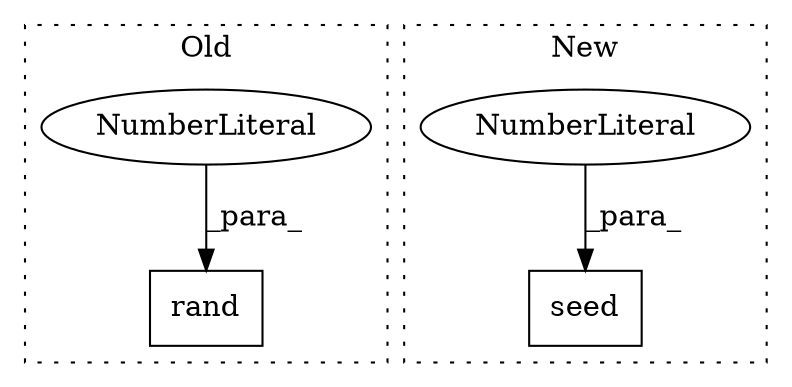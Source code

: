 digraph G {
subgraph cluster0 {
1 [label="rand" a="32" s="1768,1782" l="5,1" shape="box"];
3 [label="NumberLiteral" a="34" s="1780" l="2" shape="ellipse"];
label = "Old";
style="dotted";
}
subgraph cluster1 {
2 [label="seed" a="32" s="1719,1725" l="5,1" shape="box"];
4 [label="NumberLiteral" a="34" s="1724" l="1" shape="ellipse"];
label = "New";
style="dotted";
}
3 -> 1 [label="_para_"];
4 -> 2 [label="_para_"];
}